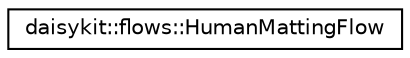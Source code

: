 digraph "Graphical Class Hierarchy"
{
 // LATEX_PDF_SIZE
  edge [fontname="Helvetica",fontsize="10",labelfontname="Helvetica",labelfontsize="10"];
  node [fontname="Helvetica",fontsize="10",shape=record];
  rankdir="LR";
  Node0 [label="daisykit::flows::HumanMattingFlow",height=0.2,width=0.4,color="black", fillcolor="white", style="filled",URL="$classdaisykit_1_1flows_1_1HumanMattingFlow.html",tooltip=" "];
}
